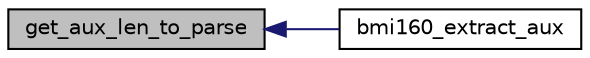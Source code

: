 digraph "get_aux_len_to_parse"
{
  edge [fontname="Helvetica",fontsize="10",labelfontname="Helvetica",labelfontsize="10"];
  node [fontname="Helvetica",fontsize="10",shape=record];
  rankdir="LR";
  Node1 [label="get_aux_len_to_parse",height=0.2,width=0.4,color="black", fillcolor="grey75", style="filled", fontcolor="black"];
  Node1 -> Node2 [dir="back",color="midnightblue",fontsize="10",style="solid",fontname="Helvetica"];
  Node2 [label="bmi160_extract_aux",height=0.2,width=0.4,color="black", fillcolor="white", style="filled",URL="$bmi160_8h.html#ab21ca26b7df608549e5d1bd583e4d52a",tooltip="This API parses and extracts the aux frames from FIFO data read by the \"bmi160_get_fifo_data\" API and..."];
}
